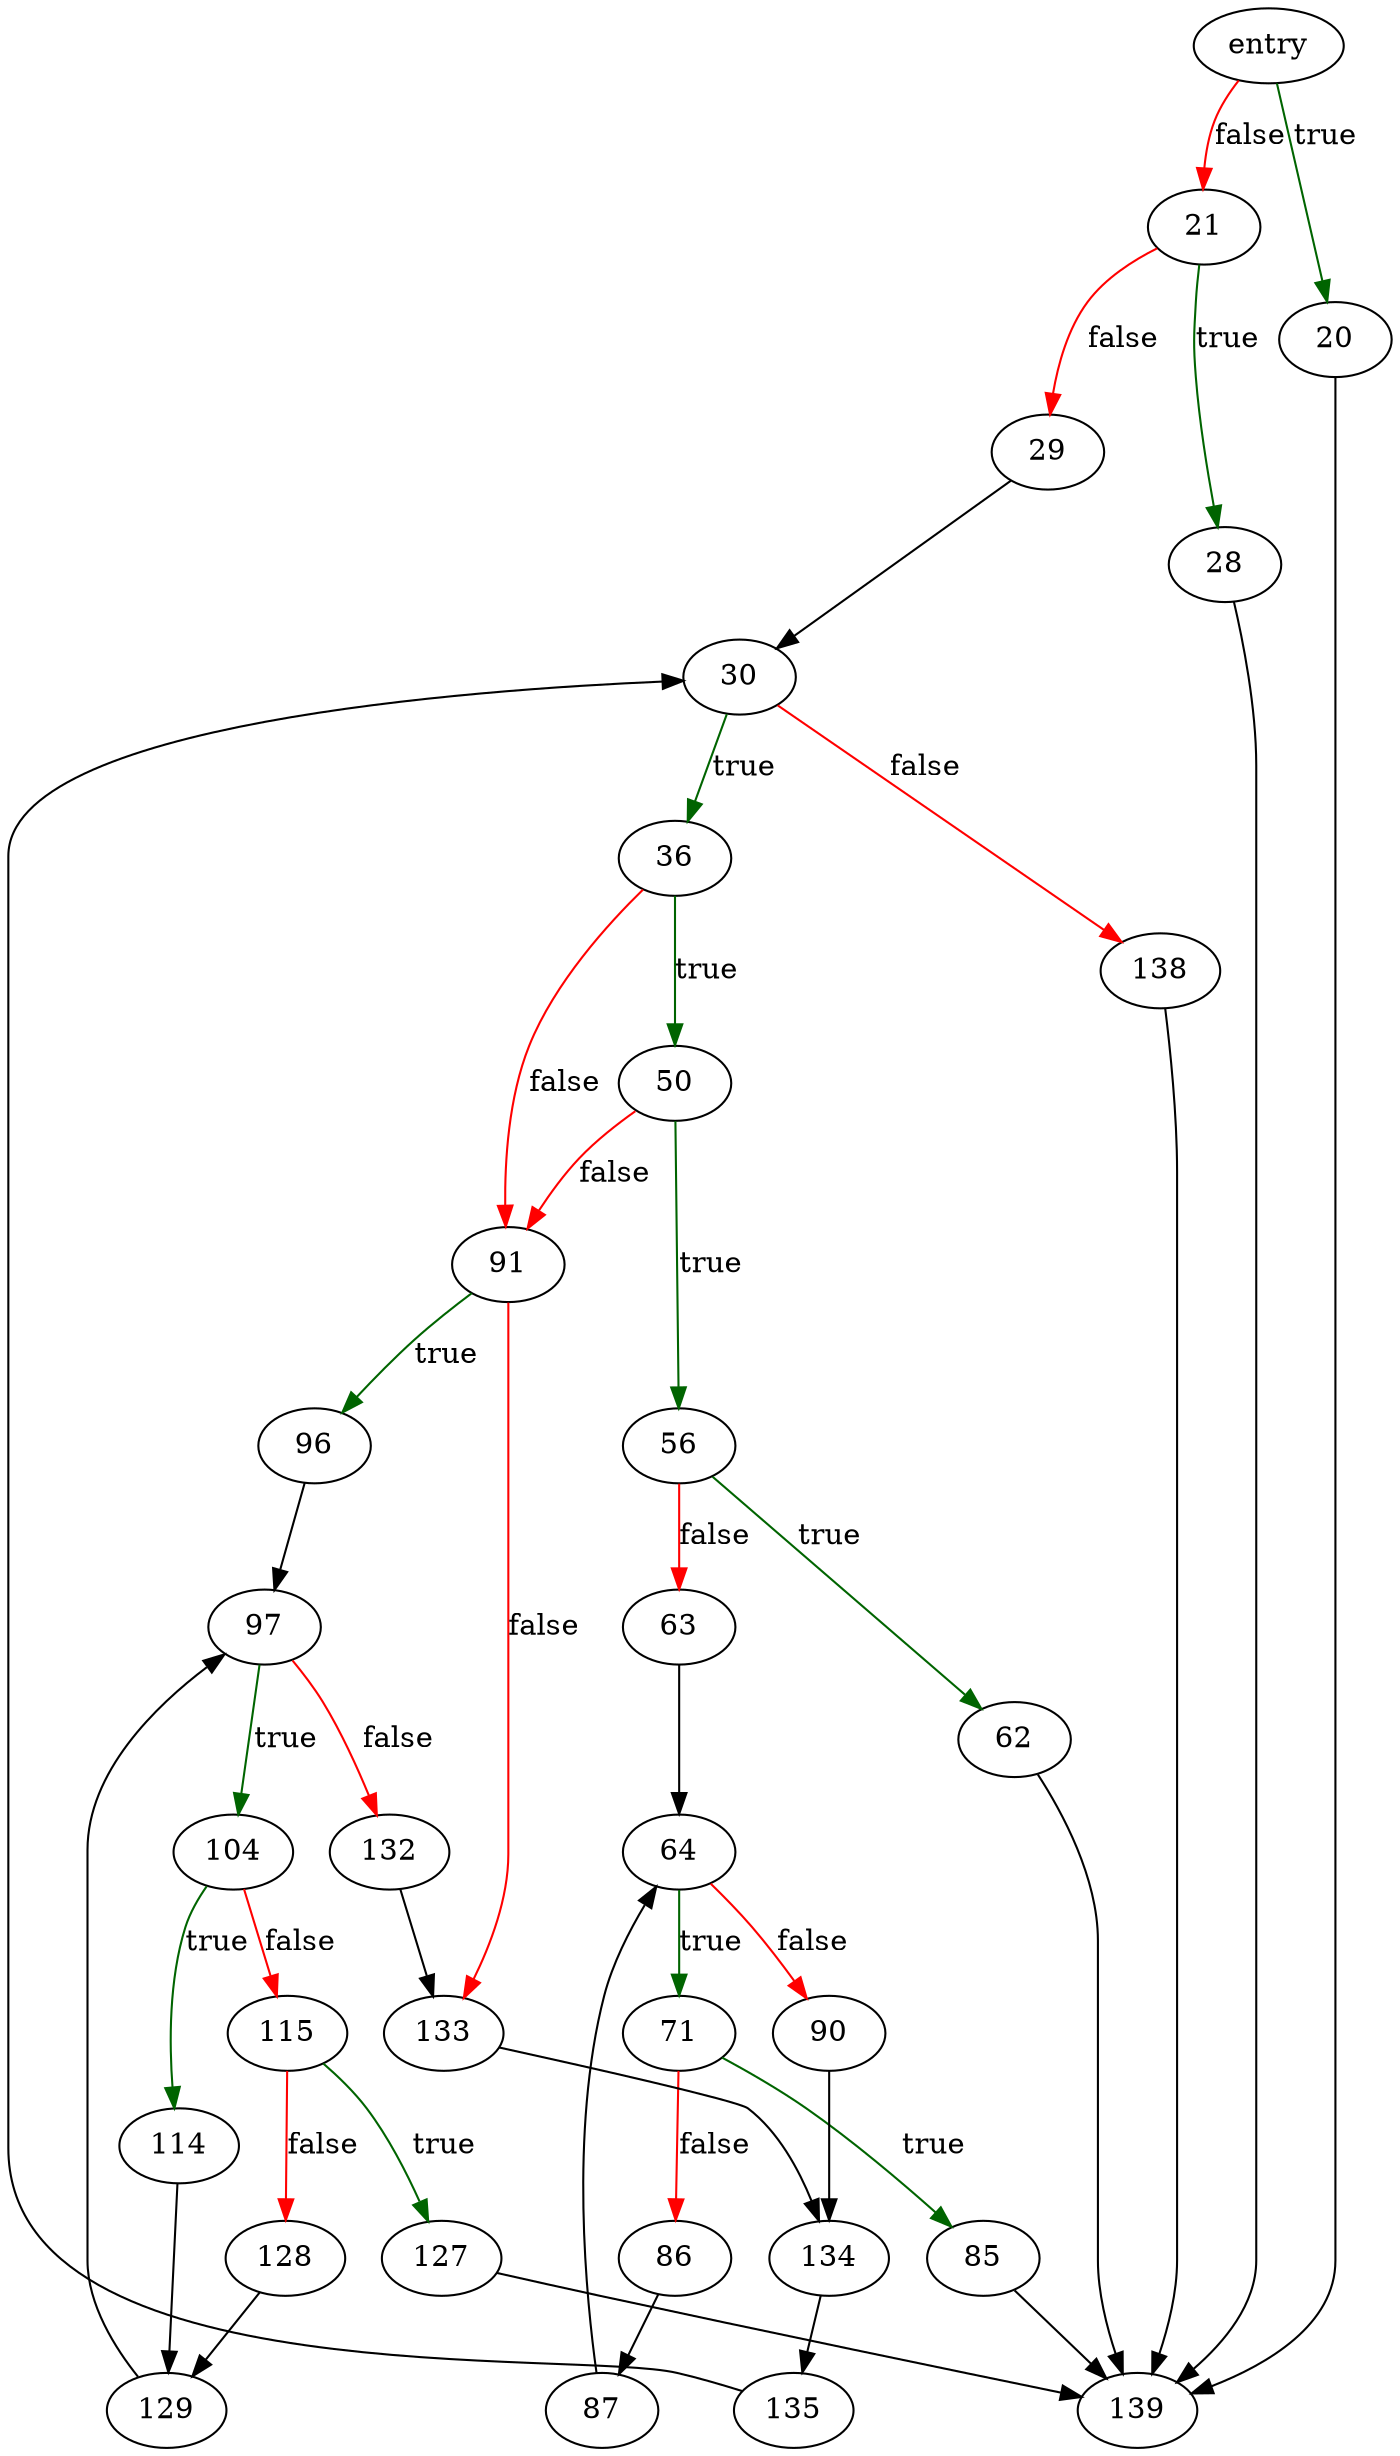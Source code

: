 digraph "indexMightHelpWithOrderBy" {
	// Node definitions.
	3 [label=entry];
	20;
	21;
	28;
	29;
	30;
	36;
	50;
	56;
	62;
	63;
	64;
	71;
	85;
	86;
	87;
	90;
	91;
	96;
	97;
	104;
	114;
	115;
	127;
	128;
	129;
	132;
	133;
	134;
	135;
	138;
	139;

	// Edge definitions.
	3 -> 20 [
		color=darkgreen
		label=true
	];
	3 -> 21 [
		color=red
		label=false
	];
	20 -> 139;
	21 -> 28 [
		color=darkgreen
		label=true
	];
	21 -> 29 [
		color=red
		label=false
	];
	28 -> 139;
	29 -> 30;
	30 -> 36 [
		color=darkgreen
		label=true
	];
	30 -> 138 [
		color=red
		label=false
	];
	36 -> 50 [
		color=darkgreen
		label=true
	];
	36 -> 91 [
		color=red
		label=false
	];
	50 -> 56 [
		color=darkgreen
		label=true
	];
	50 -> 91 [
		color=red
		label=false
	];
	56 -> 62 [
		color=darkgreen
		label=true
	];
	56 -> 63 [
		color=red
		label=false
	];
	62 -> 139;
	63 -> 64;
	64 -> 71 [
		color=darkgreen
		label=true
	];
	64 -> 90 [
		color=red
		label=false
	];
	71 -> 85 [
		color=darkgreen
		label=true
	];
	71 -> 86 [
		color=red
		label=false
	];
	85 -> 139;
	86 -> 87;
	87 -> 64;
	90 -> 134;
	91 -> 96 [
		color=darkgreen
		label=true
	];
	91 -> 133 [
		color=red
		label=false
	];
	96 -> 97;
	97 -> 104 [
		color=darkgreen
		label=true
	];
	97 -> 132 [
		color=red
		label=false
	];
	104 -> 114 [
		color=darkgreen
		label=true
	];
	104 -> 115 [
		color=red
		label=false
	];
	114 -> 129;
	115 -> 127 [
		color=darkgreen
		label=true
	];
	115 -> 128 [
		color=red
		label=false
	];
	127 -> 139;
	128 -> 129;
	129 -> 97;
	132 -> 133;
	133 -> 134;
	134 -> 135;
	135 -> 30;
	138 -> 139;
}